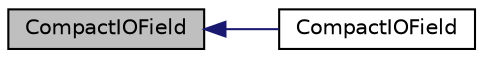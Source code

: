 digraph "CompactIOField"
{
  bgcolor="transparent";
  edge [fontname="Helvetica",fontsize="10",labelfontname="Helvetica",labelfontsize="10"];
  node [fontname="Helvetica",fontsize="10",shape=record];
  rankdir="LR";
  Node5 [label="CompactIOField",height=0.2,width=0.4,color="black", fillcolor="grey75", style="filled", fontcolor="black"];
  Node5 -> Node6 [dir="back",color="midnightblue",fontsize="10",style="solid",fontname="Helvetica"];
  Node6 [label="CompactIOField",height=0.2,width=0.4,color="black",URL="$a27257.html#a1d6f941df94a574e15733a1bb61d0161",tooltip="Construct from IOobject and size. "];
}
